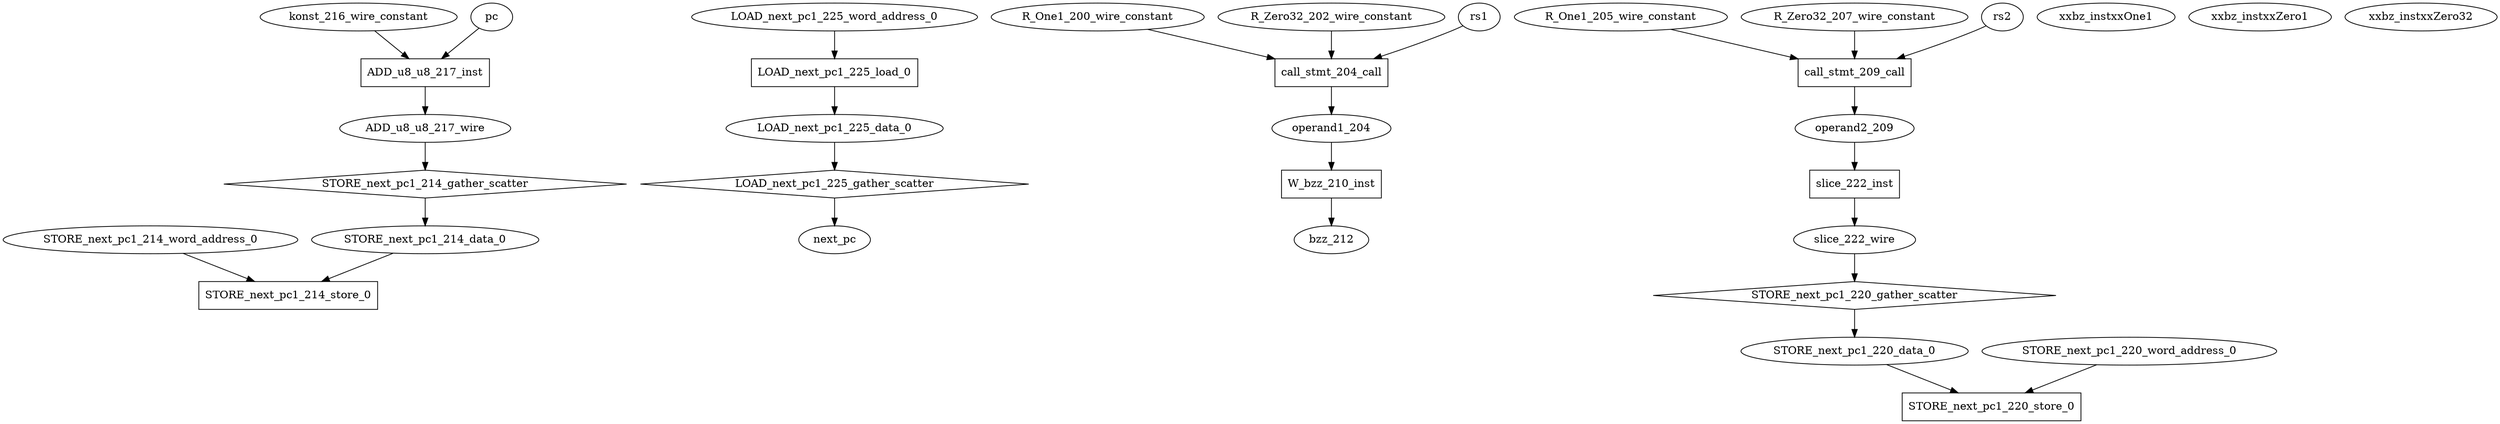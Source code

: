 digraph data_path {
  ADD_u8_u8_217_wire [shape=ellipse];
  LOAD_next_pc1_225_data_0 [shape=ellipse];
  LOAD_next_pc1_225_word_address_0 [shape=ellipse];
  R_One1_200_wire_constant [shape=ellipse];
  R_One1_205_wire_constant [shape=ellipse];
  R_Zero32_202_wire_constant [shape=ellipse];
  R_Zero32_207_wire_constant [shape=ellipse];
  STORE_next_pc1_214_data_0 [shape=ellipse];
  STORE_next_pc1_214_word_address_0 [shape=ellipse];
  STORE_next_pc1_220_data_0 [shape=ellipse];
  STORE_next_pc1_220_word_address_0 [shape=ellipse];
  bzz_212 [shape=ellipse];
  konst_216_wire_constant [shape=ellipse];
  operand1_204 [shape=ellipse];
  operand2_209 [shape=ellipse];
  slice_222_wire [shape=ellipse];
  xxbz_instxxOne1 [shape=ellipse];
  xxbz_instxxZero1 [shape=ellipse];
  xxbz_instxxZero32 [shape=ellipse];
  ADD_u8_u8_217_inst [shape=rectangle];
pc  -> ADD_u8_u8_217_inst;
konst_216_wire_constant  -> ADD_u8_u8_217_inst;
ADD_u8_u8_217_inst -> ADD_u8_u8_217_wire;
  LOAD_next_pc1_225_gather_scatter [shape=diamond];
LOAD_next_pc1_225_data_0  -> LOAD_next_pc1_225_gather_scatter;
LOAD_next_pc1_225_gather_scatter -> next_pc;
  LOAD_next_pc1_225_load_0 [shape=rectangle];
LOAD_next_pc1_225_word_address_0  -> LOAD_next_pc1_225_load_0;
LOAD_next_pc1_225_load_0 -> LOAD_next_pc1_225_data_0;
  STORE_next_pc1_214_gather_scatter [shape=diamond];
ADD_u8_u8_217_wire  -> STORE_next_pc1_214_gather_scatter;
STORE_next_pc1_214_gather_scatter -> STORE_next_pc1_214_data_0;
  STORE_next_pc1_214_store_0 [shape=rectangle];
STORE_next_pc1_214_word_address_0  -> STORE_next_pc1_214_store_0;
STORE_next_pc1_214_data_0  -> STORE_next_pc1_214_store_0;
  STORE_next_pc1_220_gather_scatter [shape=diamond];
slice_222_wire  -> STORE_next_pc1_220_gather_scatter;
STORE_next_pc1_220_gather_scatter -> STORE_next_pc1_220_data_0;
  STORE_next_pc1_220_store_0 [shape=rectangle];
STORE_next_pc1_220_word_address_0  -> STORE_next_pc1_220_store_0;
STORE_next_pc1_220_data_0  -> STORE_next_pc1_220_store_0;
  W_bzz_210_inst [shape=rectangle];
operand1_204  -> W_bzz_210_inst;
W_bzz_210_inst -> bzz_212;
  call_stmt_204_call [shape=rectangle];
R_One1_200_wire_constant  -> call_stmt_204_call;
rs1  -> call_stmt_204_call;
R_Zero32_202_wire_constant  -> call_stmt_204_call;
call_stmt_204_call -> operand1_204;
  call_stmt_209_call [shape=rectangle];
R_One1_205_wire_constant  -> call_stmt_209_call;
rs2  -> call_stmt_209_call;
R_Zero32_207_wire_constant  -> call_stmt_209_call;
call_stmt_209_call -> operand2_209;
  slice_222_inst [shape=rectangle];
operand2_209  -> slice_222_inst;
slice_222_inst -> slice_222_wire;
}
